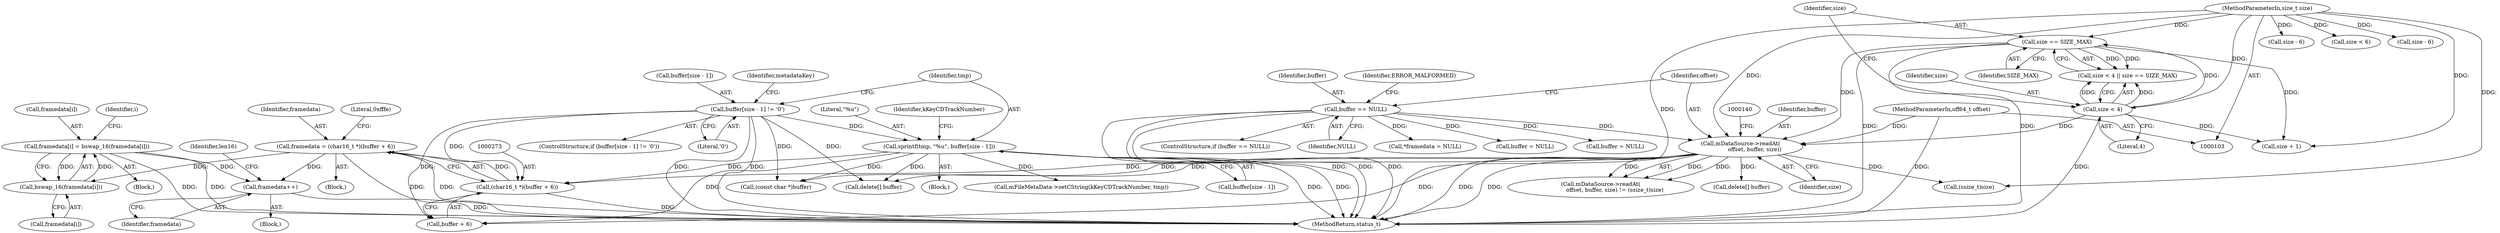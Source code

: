 digraph "0_Android_f4f7e0c102819f039ebb1972b3dba1d3186bc1d1@pointer" {
"1000294" [label="(Call,framedata[i] = bswap_16(framedata[i]))"];
"1000298" [label="(Call,bswap_16(framedata[i]))"];
"1000294" [label="(Call,framedata[i] = bswap_16(framedata[i]))"];
"1000270" [label="(Call,framedata = (char16_t *)(buffer + 6))"];
"1000272" [label="(Call,(char16_t *)(buffer + 6))"];
"1000181" [label="(Call,buffer[size - 1] != '\0')"];
"1000190" [label="(Call,sprintf(tmp, \"%u\", buffer[size - 1]))"];
"1000135" [label="(Call,mDataSource->readAt(\n                offset, buffer, size))"];
"1000104" [label="(MethodParameterIn,off64_t offset)"];
"1000127" [label="(Call,buffer == NULL)"];
"1000105" [label="(MethodParameterIn,size_t size)"];
"1000113" [label="(Call,size == SIZE_MAX)"];
"1000110" [label="(Call,size < 4)"];
"1000308" [label="(Call,framedata++)"];
"1000292" [label="(Identifier,i)"];
"1000279" [label="(Literal,0xfffe)"];
"1000182" [label="(Call,buffer[size - 1])"];
"1000139" [label="(Call,(ssize_t)size)"];
"1000326" [label="(Call,(const char *)buffer)"];
"1000188" [label="(Block,)"];
"1000198" [label="(Call,mFileMetaData->setCString(kKeyCDTrackNumber, tmp))"];
"1000126" [label="(ControlStructure,if (buffer == NULL))"];
"1000307" [label="(Block,)"];
"1000128" [label="(Identifier,buffer)"];
"1000311" [label="(Identifier,len16)"];
"1000191" [label="(Identifier,tmp)"];
"1000294" [label="(Call,framedata[i] = bswap_16(framedata[i]))"];
"1000137" [label="(Identifier,buffer)"];
"1000143" [label="(Call,delete[] buffer)"];
"1000270" [label="(Call,framedata = (char16_t *)(buffer + 6))"];
"1000256" [label="(Call,size - 6)"];
"1000180" [label="(ControlStructure,if (buffer[size - 1] != '\0'))"];
"1000104" [label="(MethodParameterIn,off64_t offset)"];
"1000248" [label="(Call,size < 6)"];
"1000295" [label="(Call,framedata[i])"];
"1000109" [label="(Call,size < 4 || size == SIZE_MAX)"];
"1000111" [label="(Identifier,size)"];
"1000110" [label="(Call,size < 4)"];
"1000113" [label="(Call,size == SIZE_MAX)"];
"1000190" [label="(Call,sprintf(tmp, \"%u\", buffer[size - 1]))"];
"1000271" [label="(Identifier,framedata)"];
"1000136" [label="(Identifier,offset)"];
"1000138" [label="(Identifier,size)"];
"1000135" [label="(Call,mDataSource->readAt(\n                offset, buffer, size))"];
"1000308" [label="(Call,framedata++)"];
"1000309" [label="(Identifier,framedata)"];
"1000298" [label="(Call,bswap_16(framedata[i]))"];
"1000299" [label="(Call,framedata[i])"];
"1000129" [label="(Identifier,NULL)"];
"1000240" [label="(Call,*framedata = NULL)"];
"1000187" [label="(Literal,'\0')"];
"1000127" [label="(Call,buffer == NULL)"];
"1000265" [label="(Call,size - 6)"];
"1000293" [label="(Block,)"];
"1000112" [label="(Literal,4)"];
"1000202" [label="(Identifier,metadataKey)"];
"1000338" [label="(Call,buffer = NULL)"];
"1000272" [label="(Call,(char16_t *)(buffer + 6))"];
"1000115" [label="(Identifier,SIZE_MAX)"];
"1000274" [label="(Call,buffer + 6)"];
"1000343" [label="(MethodReturn,status_t)"];
"1000192" [label="(Literal,\"%u\")"];
"1000260" [label="(Block,)"];
"1000134" [label="(Call,mDataSource->readAt(\n                offset, buffer, size) != (ssize_t)size)"];
"1000132" [label="(Identifier,ERROR_MALFORMED)"];
"1000145" [label="(Call,buffer = NULL)"];
"1000114" [label="(Identifier,size)"];
"1000105" [label="(MethodParameterIn,size_t size)"];
"1000336" [label="(Call,delete[] buffer)"];
"1000199" [label="(Identifier,kKeyCDTrackNumber)"];
"1000193" [label="(Call,buffer[size - 1])"];
"1000123" [label="(Call,size + 1)"];
"1000181" [label="(Call,buffer[size - 1] != '\0')"];
"1000294" -> "1000293"  [label="AST: "];
"1000294" -> "1000298"  [label="CFG: "];
"1000295" -> "1000294"  [label="AST: "];
"1000298" -> "1000294"  [label="AST: "];
"1000292" -> "1000294"  [label="CFG: "];
"1000294" -> "1000343"  [label="DDG: "];
"1000294" -> "1000343"  [label="DDG: "];
"1000298" -> "1000294"  [label="DDG: "];
"1000294" -> "1000298"  [label="DDG: "];
"1000294" -> "1000308"  [label="DDG: "];
"1000298" -> "1000299"  [label="CFG: "];
"1000299" -> "1000298"  [label="AST: "];
"1000270" -> "1000298"  [label="DDG: "];
"1000270" -> "1000260"  [label="AST: "];
"1000270" -> "1000272"  [label="CFG: "];
"1000271" -> "1000270"  [label="AST: "];
"1000272" -> "1000270"  [label="AST: "];
"1000279" -> "1000270"  [label="CFG: "];
"1000270" -> "1000343"  [label="DDG: "];
"1000270" -> "1000343"  [label="DDG: "];
"1000272" -> "1000270"  [label="DDG: "];
"1000270" -> "1000308"  [label="DDG: "];
"1000272" -> "1000274"  [label="CFG: "];
"1000273" -> "1000272"  [label="AST: "];
"1000274" -> "1000272"  [label="AST: "];
"1000272" -> "1000343"  [label="DDG: "];
"1000181" -> "1000272"  [label="DDG: "];
"1000190" -> "1000272"  [label="DDG: "];
"1000135" -> "1000272"  [label="DDG: "];
"1000181" -> "1000180"  [label="AST: "];
"1000181" -> "1000187"  [label="CFG: "];
"1000182" -> "1000181"  [label="AST: "];
"1000187" -> "1000181"  [label="AST: "];
"1000191" -> "1000181"  [label="CFG: "];
"1000202" -> "1000181"  [label="CFG: "];
"1000181" -> "1000343"  [label="DDG: "];
"1000181" -> "1000343"  [label="DDG: "];
"1000181" -> "1000190"  [label="DDG: "];
"1000181" -> "1000274"  [label="DDG: "];
"1000181" -> "1000326"  [label="DDG: "];
"1000181" -> "1000336"  [label="DDG: "];
"1000190" -> "1000188"  [label="AST: "];
"1000190" -> "1000193"  [label="CFG: "];
"1000191" -> "1000190"  [label="AST: "];
"1000192" -> "1000190"  [label="AST: "];
"1000193" -> "1000190"  [label="AST: "];
"1000199" -> "1000190"  [label="CFG: "];
"1000190" -> "1000343"  [label="DDG: "];
"1000190" -> "1000343"  [label="DDG: "];
"1000190" -> "1000198"  [label="DDG: "];
"1000190" -> "1000274"  [label="DDG: "];
"1000190" -> "1000326"  [label="DDG: "];
"1000190" -> "1000336"  [label="DDG: "];
"1000135" -> "1000134"  [label="AST: "];
"1000135" -> "1000138"  [label="CFG: "];
"1000136" -> "1000135"  [label="AST: "];
"1000137" -> "1000135"  [label="AST: "];
"1000138" -> "1000135"  [label="AST: "];
"1000140" -> "1000135"  [label="CFG: "];
"1000135" -> "1000343"  [label="DDG: "];
"1000135" -> "1000343"  [label="DDG: "];
"1000135" -> "1000134"  [label="DDG: "];
"1000135" -> "1000134"  [label="DDG: "];
"1000135" -> "1000134"  [label="DDG: "];
"1000104" -> "1000135"  [label="DDG: "];
"1000127" -> "1000135"  [label="DDG: "];
"1000105" -> "1000135"  [label="DDG: "];
"1000113" -> "1000135"  [label="DDG: "];
"1000110" -> "1000135"  [label="DDG: "];
"1000135" -> "1000139"  [label="DDG: "];
"1000135" -> "1000143"  [label="DDG: "];
"1000135" -> "1000274"  [label="DDG: "];
"1000135" -> "1000326"  [label="DDG: "];
"1000135" -> "1000336"  [label="DDG: "];
"1000104" -> "1000103"  [label="AST: "];
"1000104" -> "1000343"  [label="DDG: "];
"1000127" -> "1000126"  [label="AST: "];
"1000127" -> "1000129"  [label="CFG: "];
"1000128" -> "1000127"  [label="AST: "];
"1000129" -> "1000127"  [label="AST: "];
"1000132" -> "1000127"  [label="CFG: "];
"1000136" -> "1000127"  [label="CFG: "];
"1000127" -> "1000343"  [label="DDG: "];
"1000127" -> "1000343"  [label="DDG: "];
"1000127" -> "1000343"  [label="DDG: "];
"1000127" -> "1000145"  [label="DDG: "];
"1000127" -> "1000240"  [label="DDG: "];
"1000127" -> "1000338"  [label="DDG: "];
"1000105" -> "1000103"  [label="AST: "];
"1000105" -> "1000343"  [label="DDG: "];
"1000105" -> "1000110"  [label="DDG: "];
"1000105" -> "1000113"  [label="DDG: "];
"1000105" -> "1000123"  [label="DDG: "];
"1000105" -> "1000139"  [label="DDG: "];
"1000105" -> "1000248"  [label="DDG: "];
"1000105" -> "1000256"  [label="DDG: "];
"1000105" -> "1000265"  [label="DDG: "];
"1000113" -> "1000109"  [label="AST: "];
"1000113" -> "1000115"  [label="CFG: "];
"1000114" -> "1000113"  [label="AST: "];
"1000115" -> "1000113"  [label="AST: "];
"1000109" -> "1000113"  [label="CFG: "];
"1000113" -> "1000343"  [label="DDG: "];
"1000113" -> "1000343"  [label="DDG: "];
"1000113" -> "1000109"  [label="DDG: "];
"1000113" -> "1000109"  [label="DDG: "];
"1000110" -> "1000113"  [label="DDG: "];
"1000113" -> "1000123"  [label="DDG: "];
"1000110" -> "1000109"  [label="AST: "];
"1000110" -> "1000112"  [label="CFG: "];
"1000111" -> "1000110"  [label="AST: "];
"1000112" -> "1000110"  [label="AST: "];
"1000114" -> "1000110"  [label="CFG: "];
"1000109" -> "1000110"  [label="CFG: "];
"1000110" -> "1000343"  [label="DDG: "];
"1000110" -> "1000109"  [label="DDG: "];
"1000110" -> "1000109"  [label="DDG: "];
"1000110" -> "1000123"  [label="DDG: "];
"1000308" -> "1000307"  [label="AST: "];
"1000308" -> "1000309"  [label="CFG: "];
"1000309" -> "1000308"  [label="AST: "];
"1000311" -> "1000308"  [label="CFG: "];
"1000308" -> "1000343"  [label="DDG: "];
}
